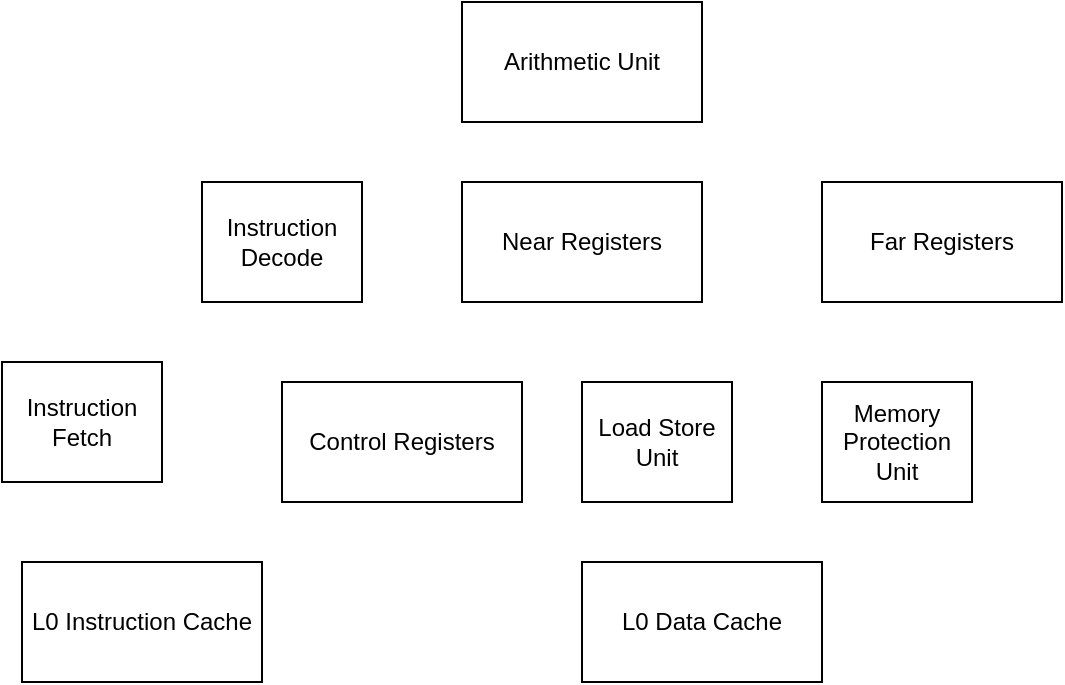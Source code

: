 <mxfile>
    <diagram id="nOGMpfAXZdd0EZMB7a8R" name="Page-1">
        <mxGraphModel dx="1547" dy="616" grid="1" gridSize="10" guides="1" tooltips="1" connect="1" arrows="1" fold="1" page="1" pageScale="1" pageWidth="850" pageHeight="1100" math="0" shadow="0">
            <root>
                <mxCell id="0"/>
                <mxCell id="1" parent="0"/>
                <mxCell id="2" value="L0 Instruction Cache" style="rounded=0;whiteSpace=wrap;html=1;" vertex="1" parent="1">
                    <mxGeometry x="160" y="360" width="120" height="60" as="geometry"/>
                </mxCell>
                <mxCell id="3" value="L0 Data Cache" style="rounded=0;whiteSpace=wrap;html=1;" vertex="1" parent="1">
                    <mxGeometry x="440" y="360" width="120" height="60" as="geometry"/>
                </mxCell>
                <mxCell id="4" value="Instruction Fetch" style="rounded=0;whiteSpace=wrap;html=1;" vertex="1" parent="1">
                    <mxGeometry x="150" y="260" width="80" height="60" as="geometry"/>
                </mxCell>
                <mxCell id="5" value="Instruction Decode" style="rounded=0;whiteSpace=wrap;html=1;" vertex="1" parent="1">
                    <mxGeometry x="250" y="170" width="80" height="60" as="geometry"/>
                </mxCell>
                <mxCell id="6" value="Arithmetic Unit" style="rounded=0;whiteSpace=wrap;html=1;" vertex="1" parent="1">
                    <mxGeometry x="380" y="80" width="120" height="60" as="geometry"/>
                </mxCell>
                <mxCell id="7" value="Near Registers" style="rounded=0;whiteSpace=wrap;html=1;" vertex="1" parent="1">
                    <mxGeometry x="380" y="170" width="120" height="60" as="geometry"/>
                </mxCell>
                <mxCell id="8" value="Far Registers" style="rounded=0;whiteSpace=wrap;html=1;" vertex="1" parent="1">
                    <mxGeometry x="560" y="170" width="120" height="60" as="geometry"/>
                </mxCell>
                <mxCell id="9" value="Load Store Unit" style="rounded=0;whiteSpace=wrap;html=1;" vertex="1" parent="1">
                    <mxGeometry x="440" y="270" width="75" height="60" as="geometry"/>
                </mxCell>
                <mxCell id="10" value="Memory Protection Unit" style="rounded=0;whiteSpace=wrap;html=1;" vertex="1" parent="1">
                    <mxGeometry x="560" y="270" width="75" height="60" as="geometry"/>
                </mxCell>
                <mxCell id="11" value="Control Registers" style="rounded=0;whiteSpace=wrap;html=1;" vertex="1" parent="1">
                    <mxGeometry x="290" y="270" width="120" height="60" as="geometry"/>
                </mxCell>
            </root>
        </mxGraphModel>
    </diagram>
</mxfile>